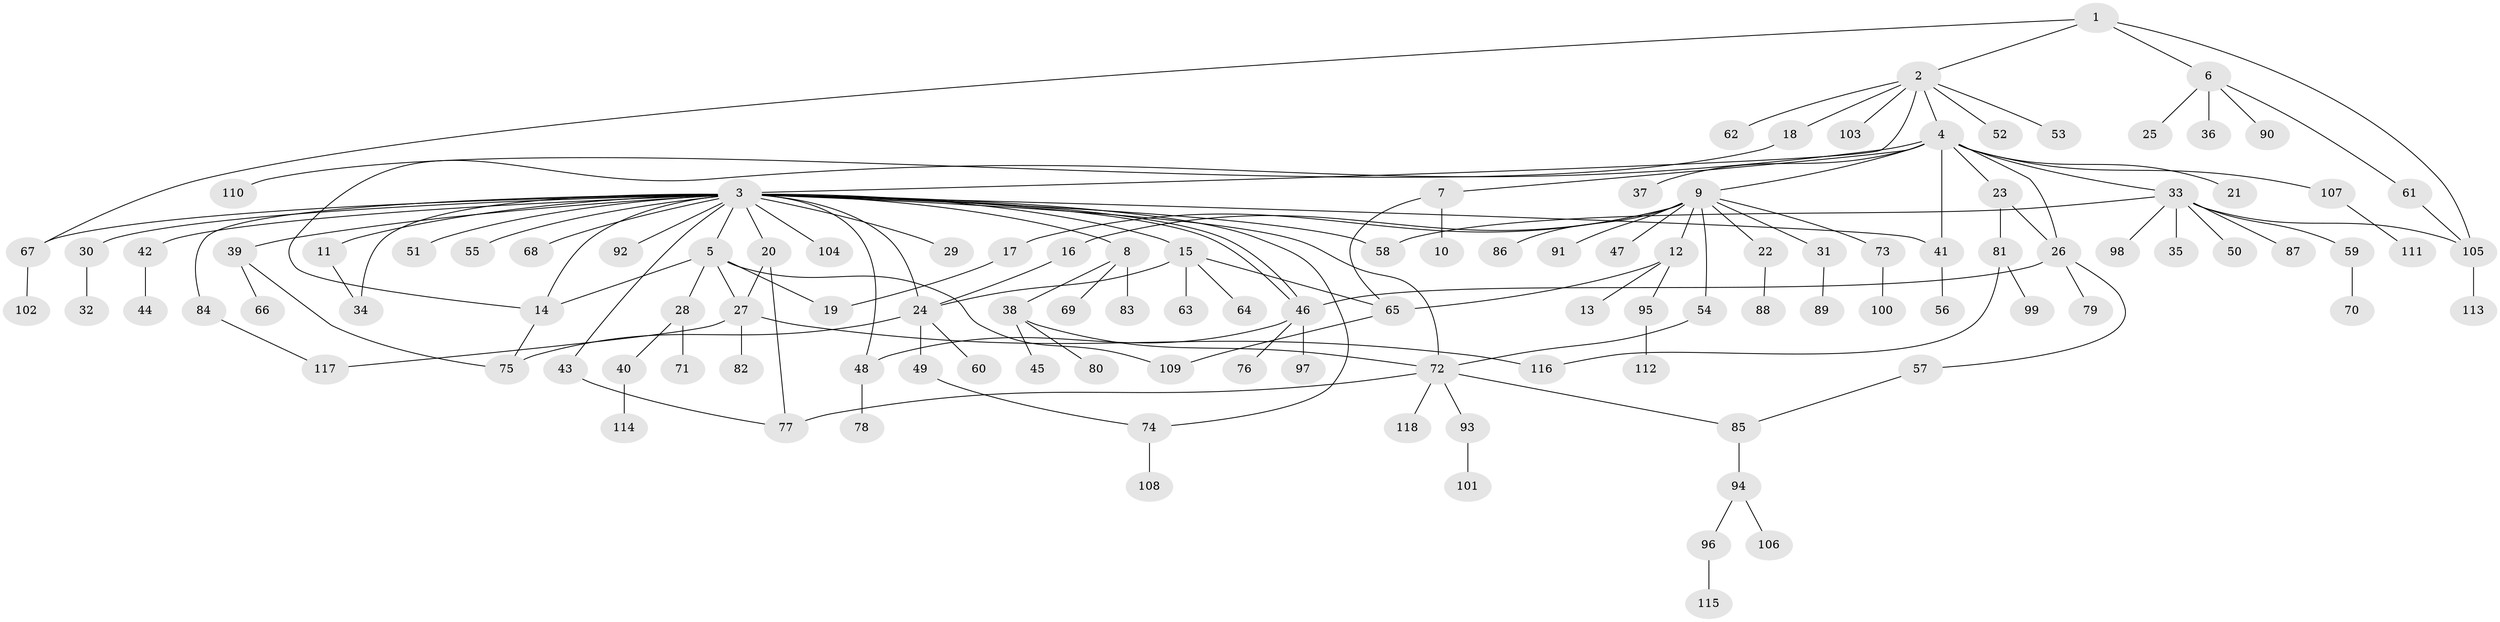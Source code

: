 // coarse degree distribution, {10: 0.023529411764705882, 28: 0.011764705882352941, 13: 0.011764705882352941, 6: 0.011764705882352941, 4: 0.07058823529411765, 3: 0.07058823529411765, 1: 0.5176470588235295, 2: 0.2235294117647059, 7: 0.011764705882352941, 5: 0.023529411764705882, 8: 0.023529411764705882}
// Generated by graph-tools (version 1.1) at 2025/23/03/03/25 07:23:49]
// undirected, 118 vertices, 146 edges
graph export_dot {
graph [start="1"]
  node [color=gray90,style=filled];
  1;
  2;
  3;
  4;
  5;
  6;
  7;
  8;
  9;
  10;
  11;
  12;
  13;
  14;
  15;
  16;
  17;
  18;
  19;
  20;
  21;
  22;
  23;
  24;
  25;
  26;
  27;
  28;
  29;
  30;
  31;
  32;
  33;
  34;
  35;
  36;
  37;
  38;
  39;
  40;
  41;
  42;
  43;
  44;
  45;
  46;
  47;
  48;
  49;
  50;
  51;
  52;
  53;
  54;
  55;
  56;
  57;
  58;
  59;
  60;
  61;
  62;
  63;
  64;
  65;
  66;
  67;
  68;
  69;
  70;
  71;
  72;
  73;
  74;
  75;
  76;
  77;
  78;
  79;
  80;
  81;
  82;
  83;
  84;
  85;
  86;
  87;
  88;
  89;
  90;
  91;
  92;
  93;
  94;
  95;
  96;
  97;
  98;
  99;
  100;
  101;
  102;
  103;
  104;
  105;
  106;
  107;
  108;
  109;
  110;
  111;
  112;
  113;
  114;
  115;
  116;
  117;
  118;
  1 -- 2;
  1 -- 6;
  1 -- 67;
  1 -- 105;
  2 -- 3;
  2 -- 4;
  2 -- 18;
  2 -- 52;
  2 -- 53;
  2 -- 62;
  2 -- 103;
  3 -- 5;
  3 -- 8;
  3 -- 11;
  3 -- 14;
  3 -- 15;
  3 -- 20;
  3 -- 24;
  3 -- 29;
  3 -- 30;
  3 -- 34;
  3 -- 39;
  3 -- 41;
  3 -- 42;
  3 -- 43;
  3 -- 46;
  3 -- 46;
  3 -- 48;
  3 -- 51;
  3 -- 55;
  3 -- 58;
  3 -- 67;
  3 -- 68;
  3 -- 72;
  3 -- 74;
  3 -- 84;
  3 -- 92;
  3 -- 104;
  4 -- 7;
  4 -- 9;
  4 -- 14;
  4 -- 21;
  4 -- 23;
  4 -- 26;
  4 -- 33;
  4 -- 37;
  4 -- 41;
  4 -- 107;
  5 -- 14;
  5 -- 19;
  5 -- 27;
  5 -- 28;
  5 -- 109;
  6 -- 25;
  6 -- 36;
  6 -- 61;
  6 -- 90;
  7 -- 10;
  7 -- 65;
  8 -- 38;
  8 -- 69;
  8 -- 83;
  9 -- 12;
  9 -- 16;
  9 -- 17;
  9 -- 22;
  9 -- 31;
  9 -- 47;
  9 -- 54;
  9 -- 73;
  9 -- 86;
  9 -- 91;
  11 -- 34;
  12 -- 13;
  12 -- 65;
  12 -- 95;
  14 -- 75;
  15 -- 24;
  15 -- 63;
  15 -- 64;
  15 -- 65;
  16 -- 24;
  17 -- 19;
  18 -- 110;
  20 -- 27;
  20 -- 77;
  22 -- 88;
  23 -- 26;
  23 -- 81;
  24 -- 49;
  24 -- 60;
  24 -- 75;
  26 -- 46;
  26 -- 57;
  26 -- 79;
  27 -- 82;
  27 -- 116;
  27 -- 117;
  28 -- 40;
  28 -- 71;
  30 -- 32;
  31 -- 89;
  33 -- 35;
  33 -- 50;
  33 -- 58;
  33 -- 59;
  33 -- 87;
  33 -- 98;
  33 -- 105;
  38 -- 45;
  38 -- 72;
  38 -- 80;
  39 -- 66;
  39 -- 75;
  40 -- 114;
  41 -- 56;
  42 -- 44;
  43 -- 77;
  46 -- 48;
  46 -- 76;
  46 -- 97;
  48 -- 78;
  49 -- 74;
  54 -- 72;
  57 -- 85;
  59 -- 70;
  61 -- 105;
  65 -- 109;
  67 -- 102;
  72 -- 77;
  72 -- 85;
  72 -- 93;
  72 -- 118;
  73 -- 100;
  74 -- 108;
  81 -- 99;
  81 -- 116;
  84 -- 117;
  85 -- 94;
  93 -- 101;
  94 -- 96;
  94 -- 106;
  95 -- 112;
  96 -- 115;
  105 -- 113;
  107 -- 111;
}

